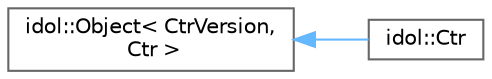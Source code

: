 digraph "Graphical Class Hierarchy"
{
 // LATEX_PDF_SIZE
  bgcolor="transparent";
  edge [fontname=Helvetica,fontsize=10,labelfontname=Helvetica,labelfontsize=10];
  node [fontname=Helvetica,fontsize=10,shape=box,height=0.2,width=0.4];
  rankdir="LR";
  Node0 [id="Node000000",label="idol::Object\< CtrVersion,\l Ctr \>",height=0.2,width=0.4,color="grey40", fillcolor="white", style="filled",URL="$classidol_1_1Object.html",tooltip=" "];
  Node0 -> Node1 [id="edge103_Node000000_Node000001",dir="back",color="steelblue1",style="solid",tooltip=" "];
  Node1 [id="Node000001",label="idol::Ctr",height=0.2,width=0.4,color="grey40", fillcolor="white", style="filled",URL="$classidol_1_1Ctr.html",tooltip=" "];
}
